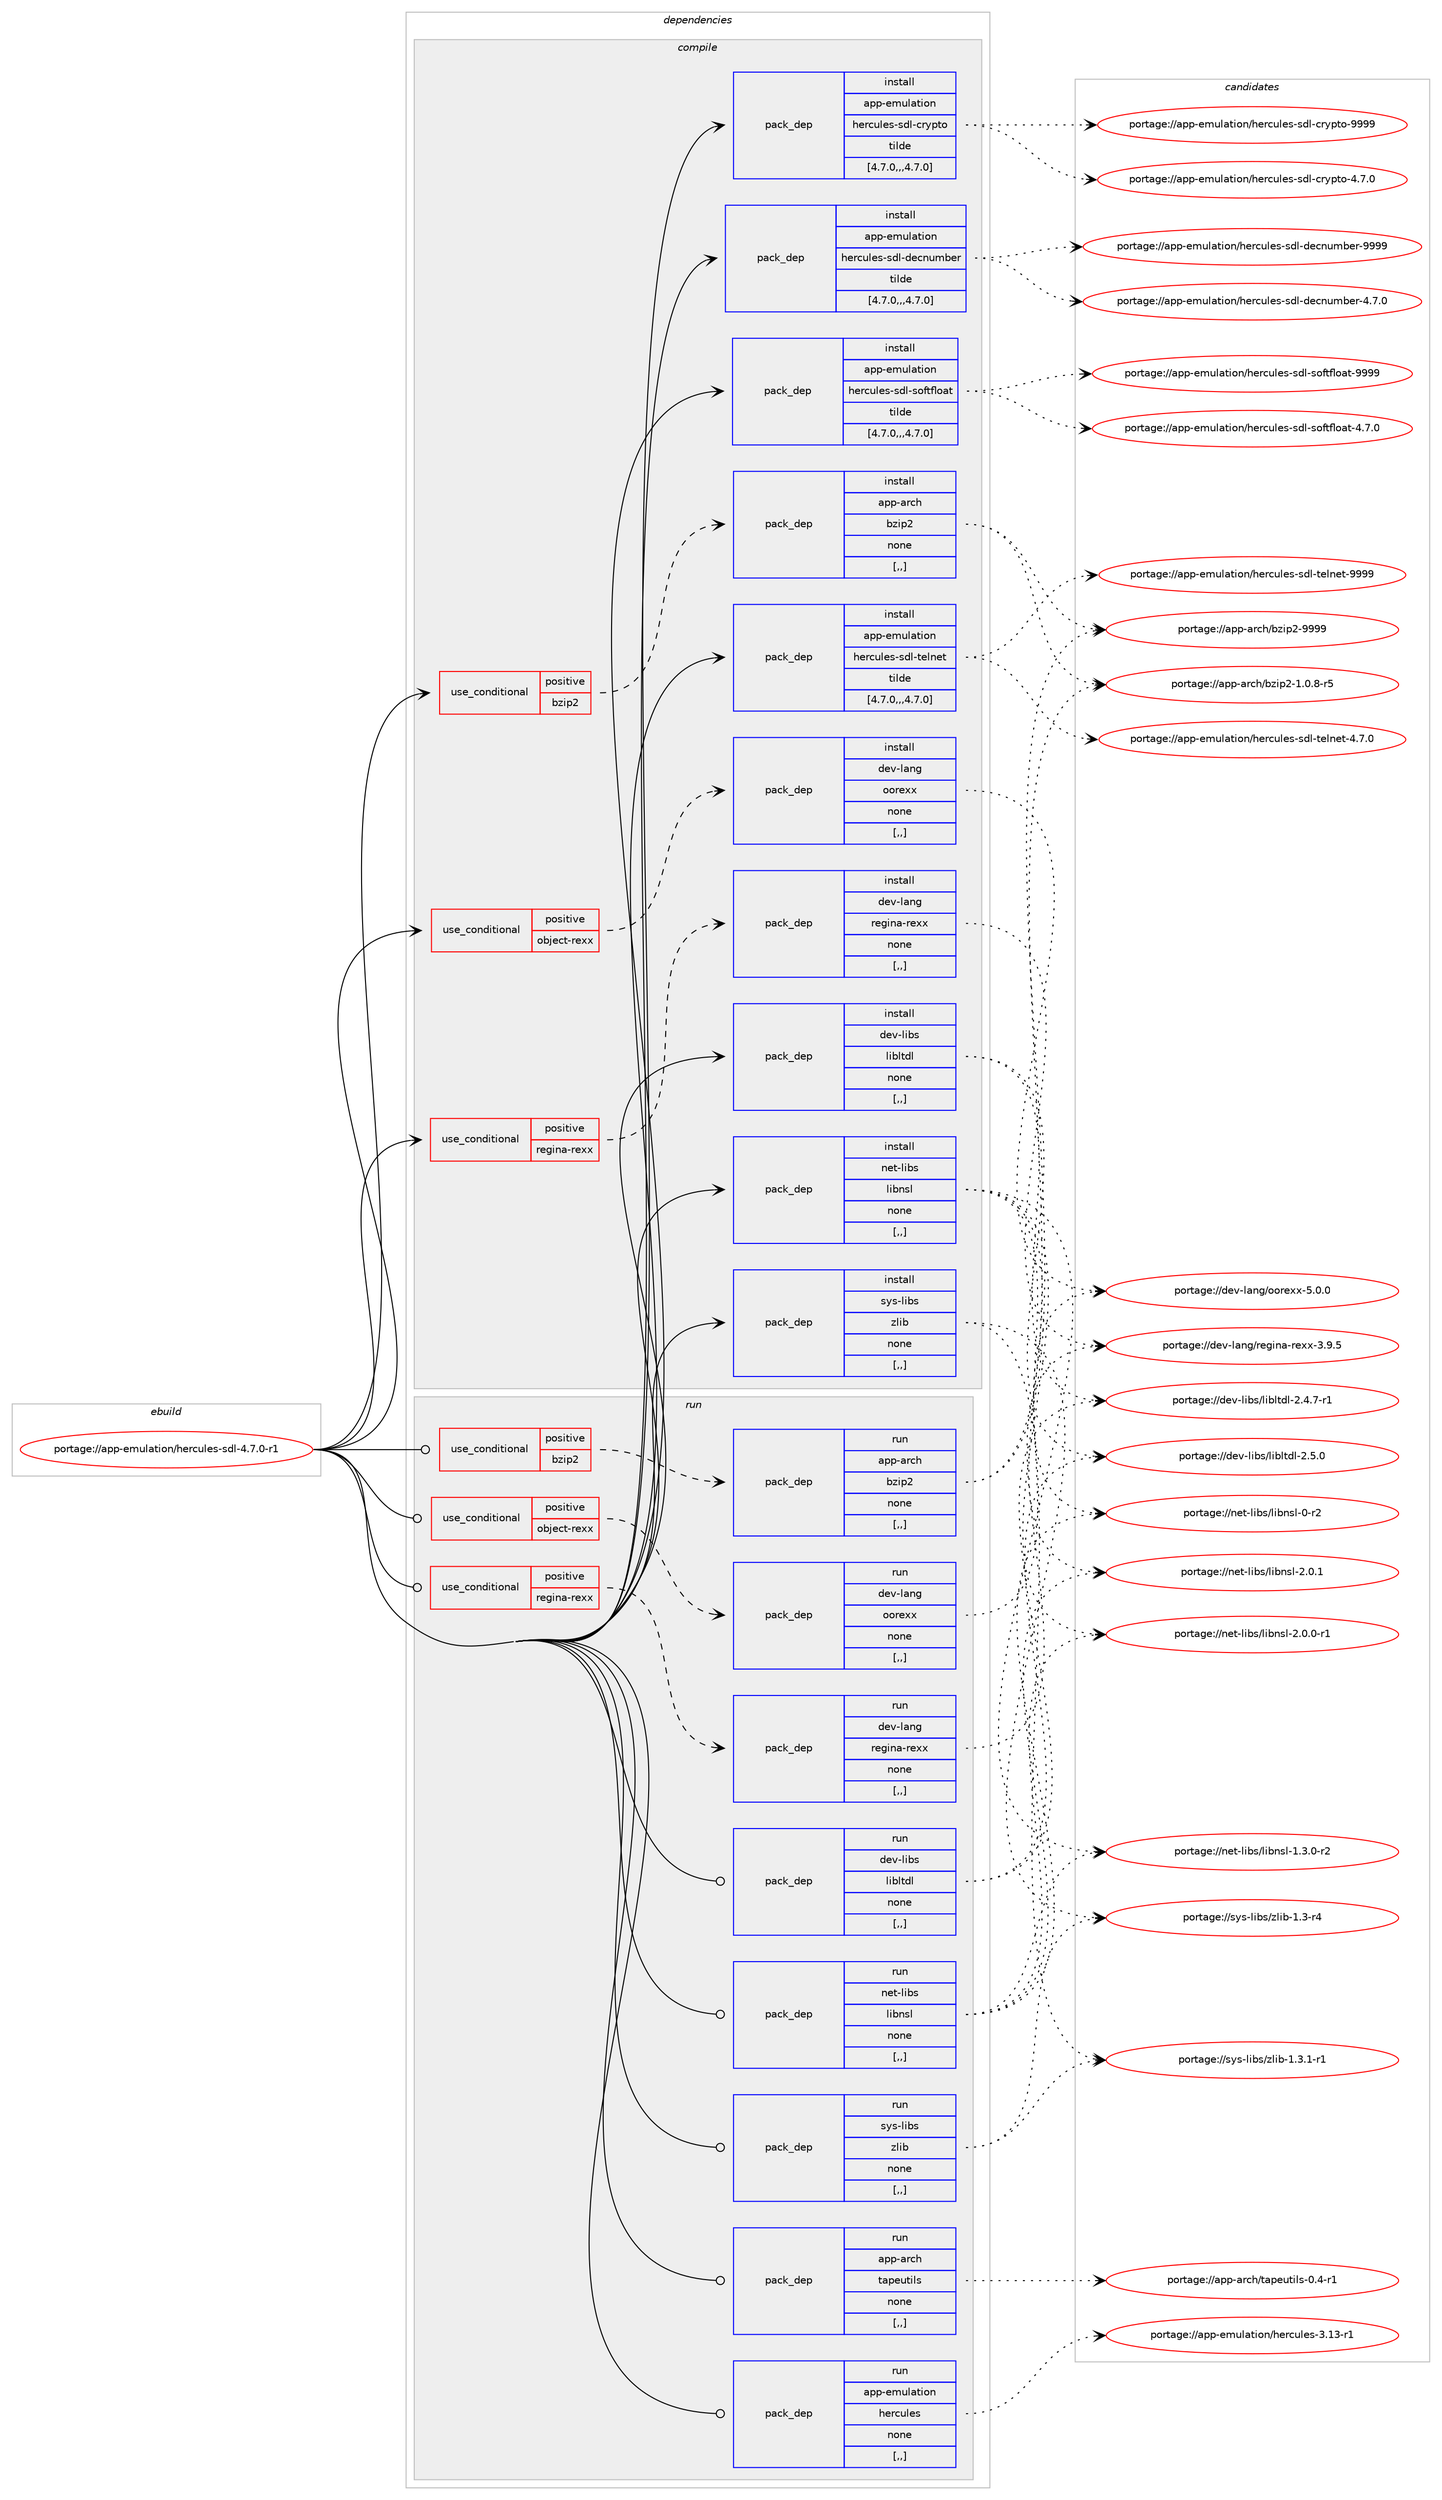 digraph prolog {

# *************
# Graph options
# *************

newrank=true;
concentrate=true;
compound=true;
graph [rankdir=LR,fontname=Helvetica,fontsize=10,ranksep=1.5];#, ranksep=2.5, nodesep=0.2];
edge  [arrowhead=vee];
node  [fontname=Helvetica,fontsize=10];

# **********
# The ebuild
# **********

subgraph cluster_leftcol {
color=gray;
rank=same;
label=<<i>ebuild</i>>;
id [label="portage://app-emulation/hercules-sdl-4.7.0-r1", color=red, width=4, href="../app-emulation/hercules-sdl-4.7.0-r1.svg"];
}

# ****************
# The dependencies
# ****************

subgraph cluster_midcol {
color=gray;
label=<<i>dependencies</i>>;
subgraph cluster_compile {
fillcolor="#eeeeee";
style=filled;
label=<<i>compile</i>>;
subgraph cond6441 {
dependency24423 [label=<<TABLE BORDER="0" CELLBORDER="1" CELLSPACING="0" CELLPADDING="4"><TR><TD ROWSPAN="3" CELLPADDING="10">use_conditional</TD></TR><TR><TD>positive</TD></TR><TR><TD>bzip2</TD></TR></TABLE>>, shape=none, color=red];
subgraph pack17823 {
dependency24424 [label=<<TABLE BORDER="0" CELLBORDER="1" CELLSPACING="0" CELLPADDING="4" WIDTH="220"><TR><TD ROWSPAN="6" CELLPADDING="30">pack_dep</TD></TR><TR><TD WIDTH="110">install</TD></TR><TR><TD>app-arch</TD></TR><TR><TD>bzip2</TD></TR><TR><TD>none</TD></TR><TR><TD>[,,]</TD></TR></TABLE>>, shape=none, color=blue];
}
dependency24423:e -> dependency24424:w [weight=20,style="dashed",arrowhead="vee"];
}
id:e -> dependency24423:w [weight=20,style="solid",arrowhead="vee"];
subgraph cond6442 {
dependency24425 [label=<<TABLE BORDER="0" CELLBORDER="1" CELLSPACING="0" CELLPADDING="4"><TR><TD ROWSPAN="3" CELLPADDING="10">use_conditional</TD></TR><TR><TD>positive</TD></TR><TR><TD>object-rexx</TD></TR></TABLE>>, shape=none, color=red];
subgraph pack17824 {
dependency24426 [label=<<TABLE BORDER="0" CELLBORDER="1" CELLSPACING="0" CELLPADDING="4" WIDTH="220"><TR><TD ROWSPAN="6" CELLPADDING="30">pack_dep</TD></TR><TR><TD WIDTH="110">install</TD></TR><TR><TD>dev-lang</TD></TR><TR><TD>oorexx</TD></TR><TR><TD>none</TD></TR><TR><TD>[,,]</TD></TR></TABLE>>, shape=none, color=blue];
}
dependency24425:e -> dependency24426:w [weight=20,style="dashed",arrowhead="vee"];
}
id:e -> dependency24425:w [weight=20,style="solid",arrowhead="vee"];
subgraph cond6443 {
dependency24427 [label=<<TABLE BORDER="0" CELLBORDER="1" CELLSPACING="0" CELLPADDING="4"><TR><TD ROWSPAN="3" CELLPADDING="10">use_conditional</TD></TR><TR><TD>positive</TD></TR><TR><TD>regina-rexx</TD></TR></TABLE>>, shape=none, color=red];
subgraph pack17825 {
dependency24428 [label=<<TABLE BORDER="0" CELLBORDER="1" CELLSPACING="0" CELLPADDING="4" WIDTH="220"><TR><TD ROWSPAN="6" CELLPADDING="30">pack_dep</TD></TR><TR><TD WIDTH="110">install</TD></TR><TR><TD>dev-lang</TD></TR><TR><TD>regina-rexx</TD></TR><TR><TD>none</TD></TR><TR><TD>[,,]</TD></TR></TABLE>>, shape=none, color=blue];
}
dependency24427:e -> dependency24428:w [weight=20,style="dashed",arrowhead="vee"];
}
id:e -> dependency24427:w [weight=20,style="solid",arrowhead="vee"];
subgraph pack17826 {
dependency24429 [label=<<TABLE BORDER="0" CELLBORDER="1" CELLSPACING="0" CELLPADDING="4" WIDTH="220"><TR><TD ROWSPAN="6" CELLPADDING="30">pack_dep</TD></TR><TR><TD WIDTH="110">install</TD></TR><TR><TD>app-emulation</TD></TR><TR><TD>hercules-sdl-crypto</TD></TR><TR><TD>tilde</TD></TR><TR><TD>[4.7.0,,,4.7.0]</TD></TR></TABLE>>, shape=none, color=blue];
}
id:e -> dependency24429:w [weight=20,style="solid",arrowhead="vee"];
subgraph pack17827 {
dependency24430 [label=<<TABLE BORDER="0" CELLBORDER="1" CELLSPACING="0" CELLPADDING="4" WIDTH="220"><TR><TD ROWSPAN="6" CELLPADDING="30">pack_dep</TD></TR><TR><TD WIDTH="110">install</TD></TR><TR><TD>app-emulation</TD></TR><TR><TD>hercules-sdl-decnumber</TD></TR><TR><TD>tilde</TD></TR><TR><TD>[4.7.0,,,4.7.0]</TD></TR></TABLE>>, shape=none, color=blue];
}
id:e -> dependency24430:w [weight=20,style="solid",arrowhead="vee"];
subgraph pack17828 {
dependency24431 [label=<<TABLE BORDER="0" CELLBORDER="1" CELLSPACING="0" CELLPADDING="4" WIDTH="220"><TR><TD ROWSPAN="6" CELLPADDING="30">pack_dep</TD></TR><TR><TD WIDTH="110">install</TD></TR><TR><TD>app-emulation</TD></TR><TR><TD>hercules-sdl-softfloat</TD></TR><TR><TD>tilde</TD></TR><TR><TD>[4.7.0,,,4.7.0]</TD></TR></TABLE>>, shape=none, color=blue];
}
id:e -> dependency24431:w [weight=20,style="solid",arrowhead="vee"];
subgraph pack17829 {
dependency24432 [label=<<TABLE BORDER="0" CELLBORDER="1" CELLSPACING="0" CELLPADDING="4" WIDTH="220"><TR><TD ROWSPAN="6" CELLPADDING="30">pack_dep</TD></TR><TR><TD WIDTH="110">install</TD></TR><TR><TD>app-emulation</TD></TR><TR><TD>hercules-sdl-telnet</TD></TR><TR><TD>tilde</TD></TR><TR><TD>[4.7.0,,,4.7.0]</TD></TR></TABLE>>, shape=none, color=blue];
}
id:e -> dependency24432:w [weight=20,style="solid",arrowhead="vee"];
subgraph pack17830 {
dependency24433 [label=<<TABLE BORDER="0" CELLBORDER="1" CELLSPACING="0" CELLPADDING="4" WIDTH="220"><TR><TD ROWSPAN="6" CELLPADDING="30">pack_dep</TD></TR><TR><TD WIDTH="110">install</TD></TR><TR><TD>dev-libs</TD></TR><TR><TD>libltdl</TD></TR><TR><TD>none</TD></TR><TR><TD>[,,]</TD></TR></TABLE>>, shape=none, color=blue];
}
id:e -> dependency24433:w [weight=20,style="solid",arrowhead="vee"];
subgraph pack17831 {
dependency24434 [label=<<TABLE BORDER="0" CELLBORDER="1" CELLSPACING="0" CELLPADDING="4" WIDTH="220"><TR><TD ROWSPAN="6" CELLPADDING="30">pack_dep</TD></TR><TR><TD WIDTH="110">install</TD></TR><TR><TD>net-libs</TD></TR><TR><TD>libnsl</TD></TR><TR><TD>none</TD></TR><TR><TD>[,,]</TD></TR></TABLE>>, shape=none, color=blue];
}
id:e -> dependency24434:w [weight=20,style="solid",arrowhead="vee"];
subgraph pack17832 {
dependency24435 [label=<<TABLE BORDER="0" CELLBORDER="1" CELLSPACING="0" CELLPADDING="4" WIDTH="220"><TR><TD ROWSPAN="6" CELLPADDING="30">pack_dep</TD></TR><TR><TD WIDTH="110">install</TD></TR><TR><TD>sys-libs</TD></TR><TR><TD>zlib</TD></TR><TR><TD>none</TD></TR><TR><TD>[,,]</TD></TR></TABLE>>, shape=none, color=blue];
}
id:e -> dependency24435:w [weight=20,style="solid",arrowhead="vee"];
}
subgraph cluster_compileandrun {
fillcolor="#eeeeee";
style=filled;
label=<<i>compile and run</i>>;
}
subgraph cluster_run {
fillcolor="#eeeeee";
style=filled;
label=<<i>run</i>>;
subgraph cond6444 {
dependency24436 [label=<<TABLE BORDER="0" CELLBORDER="1" CELLSPACING="0" CELLPADDING="4"><TR><TD ROWSPAN="3" CELLPADDING="10">use_conditional</TD></TR><TR><TD>positive</TD></TR><TR><TD>bzip2</TD></TR></TABLE>>, shape=none, color=red];
subgraph pack17833 {
dependency24437 [label=<<TABLE BORDER="0" CELLBORDER="1" CELLSPACING="0" CELLPADDING="4" WIDTH="220"><TR><TD ROWSPAN="6" CELLPADDING="30">pack_dep</TD></TR><TR><TD WIDTH="110">run</TD></TR><TR><TD>app-arch</TD></TR><TR><TD>bzip2</TD></TR><TR><TD>none</TD></TR><TR><TD>[,,]</TD></TR></TABLE>>, shape=none, color=blue];
}
dependency24436:e -> dependency24437:w [weight=20,style="dashed",arrowhead="vee"];
}
id:e -> dependency24436:w [weight=20,style="solid",arrowhead="odot"];
subgraph cond6445 {
dependency24438 [label=<<TABLE BORDER="0" CELLBORDER="1" CELLSPACING="0" CELLPADDING="4"><TR><TD ROWSPAN="3" CELLPADDING="10">use_conditional</TD></TR><TR><TD>positive</TD></TR><TR><TD>object-rexx</TD></TR></TABLE>>, shape=none, color=red];
subgraph pack17834 {
dependency24439 [label=<<TABLE BORDER="0" CELLBORDER="1" CELLSPACING="0" CELLPADDING="4" WIDTH="220"><TR><TD ROWSPAN="6" CELLPADDING="30">pack_dep</TD></TR><TR><TD WIDTH="110">run</TD></TR><TR><TD>dev-lang</TD></TR><TR><TD>oorexx</TD></TR><TR><TD>none</TD></TR><TR><TD>[,,]</TD></TR></TABLE>>, shape=none, color=blue];
}
dependency24438:e -> dependency24439:w [weight=20,style="dashed",arrowhead="vee"];
}
id:e -> dependency24438:w [weight=20,style="solid",arrowhead="odot"];
subgraph cond6446 {
dependency24440 [label=<<TABLE BORDER="0" CELLBORDER="1" CELLSPACING="0" CELLPADDING="4"><TR><TD ROWSPAN="3" CELLPADDING="10">use_conditional</TD></TR><TR><TD>positive</TD></TR><TR><TD>regina-rexx</TD></TR></TABLE>>, shape=none, color=red];
subgraph pack17835 {
dependency24441 [label=<<TABLE BORDER="0" CELLBORDER="1" CELLSPACING="0" CELLPADDING="4" WIDTH="220"><TR><TD ROWSPAN="6" CELLPADDING="30">pack_dep</TD></TR><TR><TD WIDTH="110">run</TD></TR><TR><TD>dev-lang</TD></TR><TR><TD>regina-rexx</TD></TR><TR><TD>none</TD></TR><TR><TD>[,,]</TD></TR></TABLE>>, shape=none, color=blue];
}
dependency24440:e -> dependency24441:w [weight=20,style="dashed",arrowhead="vee"];
}
id:e -> dependency24440:w [weight=20,style="solid",arrowhead="odot"];
subgraph pack17836 {
dependency24442 [label=<<TABLE BORDER="0" CELLBORDER="1" CELLSPACING="0" CELLPADDING="4" WIDTH="220"><TR><TD ROWSPAN="6" CELLPADDING="30">pack_dep</TD></TR><TR><TD WIDTH="110">run</TD></TR><TR><TD>dev-libs</TD></TR><TR><TD>libltdl</TD></TR><TR><TD>none</TD></TR><TR><TD>[,,]</TD></TR></TABLE>>, shape=none, color=blue];
}
id:e -> dependency24442:w [weight=20,style="solid",arrowhead="odot"];
subgraph pack17837 {
dependency24443 [label=<<TABLE BORDER="0" CELLBORDER="1" CELLSPACING="0" CELLPADDING="4" WIDTH="220"><TR><TD ROWSPAN="6" CELLPADDING="30">pack_dep</TD></TR><TR><TD WIDTH="110">run</TD></TR><TR><TD>net-libs</TD></TR><TR><TD>libnsl</TD></TR><TR><TD>none</TD></TR><TR><TD>[,,]</TD></TR></TABLE>>, shape=none, color=blue];
}
id:e -> dependency24443:w [weight=20,style="solid",arrowhead="odot"];
subgraph pack17838 {
dependency24444 [label=<<TABLE BORDER="0" CELLBORDER="1" CELLSPACING="0" CELLPADDING="4" WIDTH="220"><TR><TD ROWSPAN="6" CELLPADDING="30">pack_dep</TD></TR><TR><TD WIDTH="110">run</TD></TR><TR><TD>sys-libs</TD></TR><TR><TD>zlib</TD></TR><TR><TD>none</TD></TR><TR><TD>[,,]</TD></TR></TABLE>>, shape=none, color=blue];
}
id:e -> dependency24444:w [weight=20,style="solid",arrowhead="odot"];
subgraph pack17839 {
dependency24445 [label=<<TABLE BORDER="0" CELLBORDER="1" CELLSPACING="0" CELLPADDING="4" WIDTH="220"><TR><TD ROWSPAN="6" CELLPADDING="30">pack_dep</TD></TR><TR><TD WIDTH="110">run</TD></TR><TR><TD>app-arch</TD></TR><TR><TD>tapeutils</TD></TR><TR><TD>none</TD></TR><TR><TD>[,,]</TD></TR></TABLE>>, shape=none, color=blue];
}
id:e -> dependency24445:w [weight=20,style="solid",arrowhead="odot"];
subgraph pack17840 {
dependency24446 [label=<<TABLE BORDER="0" CELLBORDER="1" CELLSPACING="0" CELLPADDING="4" WIDTH="220"><TR><TD ROWSPAN="6" CELLPADDING="30">pack_dep</TD></TR><TR><TD WIDTH="110">run</TD></TR><TR><TD>app-emulation</TD></TR><TR><TD>hercules</TD></TR><TR><TD>none</TD></TR><TR><TD>[,,]</TD></TR></TABLE>>, shape=none, color=blue];
}
id:e -> dependency24446:w [weight=20,style="solid",arrowhead="odot"];
}
}

# **************
# The candidates
# **************

subgraph cluster_choices {
rank=same;
color=gray;
label=<<i>candidates</i>>;

subgraph choice17823 {
color=black;
nodesep=1;
choice971121124597114991044798122105112504557575757 [label="portage://app-arch/bzip2-9999", color=red, width=4,href="../app-arch/bzip2-9999.svg"];
choice971121124597114991044798122105112504549464846564511453 [label="portage://app-arch/bzip2-1.0.8-r5", color=red, width=4,href="../app-arch/bzip2-1.0.8-r5.svg"];
dependency24424:e -> choice971121124597114991044798122105112504557575757:w [style=dotted,weight="100"];
dependency24424:e -> choice971121124597114991044798122105112504549464846564511453:w [style=dotted,weight="100"];
}
subgraph choice17824 {
color=black;
nodesep=1;
choice100101118451089711010347111111114101120120455346484648 [label="portage://dev-lang/oorexx-5.0.0", color=red, width=4,href="../dev-lang/oorexx-5.0.0.svg"];
dependency24426:e -> choice100101118451089711010347111111114101120120455346484648:w [style=dotted,weight="100"];
}
subgraph choice17825 {
color=black;
nodesep=1;
choice1001011184510897110103471141011031051109745114101120120455146574653 [label="portage://dev-lang/regina-rexx-3.9.5", color=red, width=4,href="../dev-lang/regina-rexx-3.9.5.svg"];
dependency24428:e -> choice1001011184510897110103471141011031051109745114101120120455146574653:w [style=dotted,weight="100"];
}
subgraph choice17826 {
color=black;
nodesep=1;
choice97112112451011091171089711610511111047104101114991171081011154511510010845991141211121161114557575757 [label="portage://app-emulation/hercules-sdl-crypto-9999", color=red, width=4,href="../app-emulation/hercules-sdl-crypto-9999.svg"];
choice9711211245101109117108971161051111104710410111499117108101115451151001084599114121112116111455246554648 [label="portage://app-emulation/hercules-sdl-crypto-4.7.0", color=red, width=4,href="../app-emulation/hercules-sdl-crypto-4.7.0.svg"];
dependency24429:e -> choice97112112451011091171089711610511111047104101114991171081011154511510010845991141211121161114557575757:w [style=dotted,weight="100"];
dependency24429:e -> choice9711211245101109117108971161051111104710410111499117108101115451151001084599114121112116111455246554648:w [style=dotted,weight="100"];
}
subgraph choice17827 {
color=black;
nodesep=1;
choice9711211245101109117108971161051111104710410111499117108101115451151001084510010199110117109981011144557575757 [label="portage://app-emulation/hercules-sdl-decnumber-9999", color=red, width=4,href="../app-emulation/hercules-sdl-decnumber-9999.svg"];
choice971121124510110911710897116105111110471041011149911710810111545115100108451001019911011710998101114455246554648 [label="portage://app-emulation/hercules-sdl-decnumber-4.7.0", color=red, width=4,href="../app-emulation/hercules-sdl-decnumber-4.7.0.svg"];
dependency24430:e -> choice9711211245101109117108971161051111104710410111499117108101115451151001084510010199110117109981011144557575757:w [style=dotted,weight="100"];
dependency24430:e -> choice971121124510110911710897116105111110471041011149911710810111545115100108451001019911011710998101114455246554648:w [style=dotted,weight="100"];
}
subgraph choice17828 {
color=black;
nodesep=1;
choice97112112451011091171089711610511111047104101114991171081011154511510010845115111102116102108111971164557575757 [label="portage://app-emulation/hercules-sdl-softfloat-9999", color=red, width=4,href="../app-emulation/hercules-sdl-softfloat-9999.svg"];
choice9711211245101109117108971161051111104710410111499117108101115451151001084511511110211610210811197116455246554648 [label="portage://app-emulation/hercules-sdl-softfloat-4.7.0", color=red, width=4,href="../app-emulation/hercules-sdl-softfloat-4.7.0.svg"];
dependency24431:e -> choice97112112451011091171089711610511111047104101114991171081011154511510010845115111102116102108111971164557575757:w [style=dotted,weight="100"];
dependency24431:e -> choice9711211245101109117108971161051111104710410111499117108101115451151001084511511110211610210811197116455246554648:w [style=dotted,weight="100"];
}
subgraph choice17829 {
color=black;
nodesep=1;
choice971121124510110911710897116105111110471041011149911710810111545115100108451161011081101011164557575757 [label="portage://app-emulation/hercules-sdl-telnet-9999", color=red, width=4,href="../app-emulation/hercules-sdl-telnet-9999.svg"];
choice97112112451011091171089711610511111047104101114991171081011154511510010845116101108110101116455246554648 [label="portage://app-emulation/hercules-sdl-telnet-4.7.0", color=red, width=4,href="../app-emulation/hercules-sdl-telnet-4.7.0.svg"];
dependency24432:e -> choice971121124510110911710897116105111110471041011149911710810111545115100108451161011081101011164557575757:w [style=dotted,weight="100"];
dependency24432:e -> choice97112112451011091171089711610511111047104101114991171081011154511510010845116101108110101116455246554648:w [style=dotted,weight="100"];
}
subgraph choice17830 {
color=black;
nodesep=1;
choice10010111845108105981154710810598108116100108455046534648 [label="portage://dev-libs/libltdl-2.5.0", color=red, width=4,href="../dev-libs/libltdl-2.5.0.svg"];
choice100101118451081059811547108105981081161001084550465246554511449 [label="portage://dev-libs/libltdl-2.4.7-r1", color=red, width=4,href="../dev-libs/libltdl-2.4.7-r1.svg"];
dependency24433:e -> choice10010111845108105981154710810598108116100108455046534648:w [style=dotted,weight="100"];
dependency24433:e -> choice100101118451081059811547108105981081161001084550465246554511449:w [style=dotted,weight="100"];
}
subgraph choice17831 {
color=black;
nodesep=1;
choice11010111645108105981154710810598110115108455046484649 [label="portage://net-libs/libnsl-2.0.1", color=red, width=4,href="../net-libs/libnsl-2.0.1.svg"];
choice110101116451081059811547108105981101151084550464846484511449 [label="portage://net-libs/libnsl-2.0.0-r1", color=red, width=4,href="../net-libs/libnsl-2.0.0-r1.svg"];
choice110101116451081059811547108105981101151084549465146484511450 [label="portage://net-libs/libnsl-1.3.0-r2", color=red, width=4,href="../net-libs/libnsl-1.3.0-r2.svg"];
choice1101011164510810598115471081059811011510845484511450 [label="portage://net-libs/libnsl-0-r2", color=red, width=4,href="../net-libs/libnsl-0-r2.svg"];
dependency24434:e -> choice11010111645108105981154710810598110115108455046484649:w [style=dotted,weight="100"];
dependency24434:e -> choice110101116451081059811547108105981101151084550464846484511449:w [style=dotted,weight="100"];
dependency24434:e -> choice110101116451081059811547108105981101151084549465146484511450:w [style=dotted,weight="100"];
dependency24434:e -> choice1101011164510810598115471081059811011510845484511450:w [style=dotted,weight="100"];
}
subgraph choice17832 {
color=black;
nodesep=1;
choice115121115451081059811547122108105984549465146494511449 [label="portage://sys-libs/zlib-1.3.1-r1", color=red, width=4,href="../sys-libs/zlib-1.3.1-r1.svg"];
choice11512111545108105981154712210810598454946514511452 [label="portage://sys-libs/zlib-1.3-r4", color=red, width=4,href="../sys-libs/zlib-1.3-r4.svg"];
dependency24435:e -> choice115121115451081059811547122108105984549465146494511449:w [style=dotted,weight="100"];
dependency24435:e -> choice11512111545108105981154712210810598454946514511452:w [style=dotted,weight="100"];
}
subgraph choice17833 {
color=black;
nodesep=1;
choice971121124597114991044798122105112504557575757 [label="portage://app-arch/bzip2-9999", color=red, width=4,href="../app-arch/bzip2-9999.svg"];
choice971121124597114991044798122105112504549464846564511453 [label="portage://app-arch/bzip2-1.0.8-r5", color=red, width=4,href="../app-arch/bzip2-1.0.8-r5.svg"];
dependency24437:e -> choice971121124597114991044798122105112504557575757:w [style=dotted,weight="100"];
dependency24437:e -> choice971121124597114991044798122105112504549464846564511453:w [style=dotted,weight="100"];
}
subgraph choice17834 {
color=black;
nodesep=1;
choice100101118451089711010347111111114101120120455346484648 [label="portage://dev-lang/oorexx-5.0.0", color=red, width=4,href="../dev-lang/oorexx-5.0.0.svg"];
dependency24439:e -> choice100101118451089711010347111111114101120120455346484648:w [style=dotted,weight="100"];
}
subgraph choice17835 {
color=black;
nodesep=1;
choice1001011184510897110103471141011031051109745114101120120455146574653 [label="portage://dev-lang/regina-rexx-3.9.5", color=red, width=4,href="../dev-lang/regina-rexx-3.9.5.svg"];
dependency24441:e -> choice1001011184510897110103471141011031051109745114101120120455146574653:w [style=dotted,weight="100"];
}
subgraph choice17836 {
color=black;
nodesep=1;
choice10010111845108105981154710810598108116100108455046534648 [label="portage://dev-libs/libltdl-2.5.0", color=red, width=4,href="../dev-libs/libltdl-2.5.0.svg"];
choice100101118451081059811547108105981081161001084550465246554511449 [label="portage://dev-libs/libltdl-2.4.7-r1", color=red, width=4,href="../dev-libs/libltdl-2.4.7-r1.svg"];
dependency24442:e -> choice10010111845108105981154710810598108116100108455046534648:w [style=dotted,weight="100"];
dependency24442:e -> choice100101118451081059811547108105981081161001084550465246554511449:w [style=dotted,weight="100"];
}
subgraph choice17837 {
color=black;
nodesep=1;
choice11010111645108105981154710810598110115108455046484649 [label="portage://net-libs/libnsl-2.0.1", color=red, width=4,href="../net-libs/libnsl-2.0.1.svg"];
choice110101116451081059811547108105981101151084550464846484511449 [label="portage://net-libs/libnsl-2.0.0-r1", color=red, width=4,href="../net-libs/libnsl-2.0.0-r1.svg"];
choice110101116451081059811547108105981101151084549465146484511450 [label="portage://net-libs/libnsl-1.3.0-r2", color=red, width=4,href="../net-libs/libnsl-1.3.0-r2.svg"];
choice1101011164510810598115471081059811011510845484511450 [label="portage://net-libs/libnsl-0-r2", color=red, width=4,href="../net-libs/libnsl-0-r2.svg"];
dependency24443:e -> choice11010111645108105981154710810598110115108455046484649:w [style=dotted,weight="100"];
dependency24443:e -> choice110101116451081059811547108105981101151084550464846484511449:w [style=dotted,weight="100"];
dependency24443:e -> choice110101116451081059811547108105981101151084549465146484511450:w [style=dotted,weight="100"];
dependency24443:e -> choice1101011164510810598115471081059811011510845484511450:w [style=dotted,weight="100"];
}
subgraph choice17838 {
color=black;
nodesep=1;
choice115121115451081059811547122108105984549465146494511449 [label="portage://sys-libs/zlib-1.3.1-r1", color=red, width=4,href="../sys-libs/zlib-1.3.1-r1.svg"];
choice11512111545108105981154712210810598454946514511452 [label="portage://sys-libs/zlib-1.3-r4", color=red, width=4,href="../sys-libs/zlib-1.3-r4.svg"];
dependency24444:e -> choice115121115451081059811547122108105984549465146494511449:w [style=dotted,weight="100"];
dependency24444:e -> choice11512111545108105981154712210810598454946514511452:w [style=dotted,weight="100"];
}
subgraph choice17839 {
color=black;
nodesep=1;
choice971121124597114991044711697112101117116105108115454846524511449 [label="portage://app-arch/tapeutils-0.4-r1", color=red, width=4,href="../app-arch/tapeutils-0.4-r1.svg"];
dependency24445:e -> choice971121124597114991044711697112101117116105108115454846524511449:w [style=dotted,weight="100"];
}
subgraph choice17840 {
color=black;
nodesep=1;
choice971121124510110911710897116105111110471041011149911710810111545514649514511449 [label="portage://app-emulation/hercules-3.13-r1", color=red, width=4,href="../app-emulation/hercules-3.13-r1.svg"];
dependency24446:e -> choice971121124510110911710897116105111110471041011149911710810111545514649514511449:w [style=dotted,weight="100"];
}
}

}
